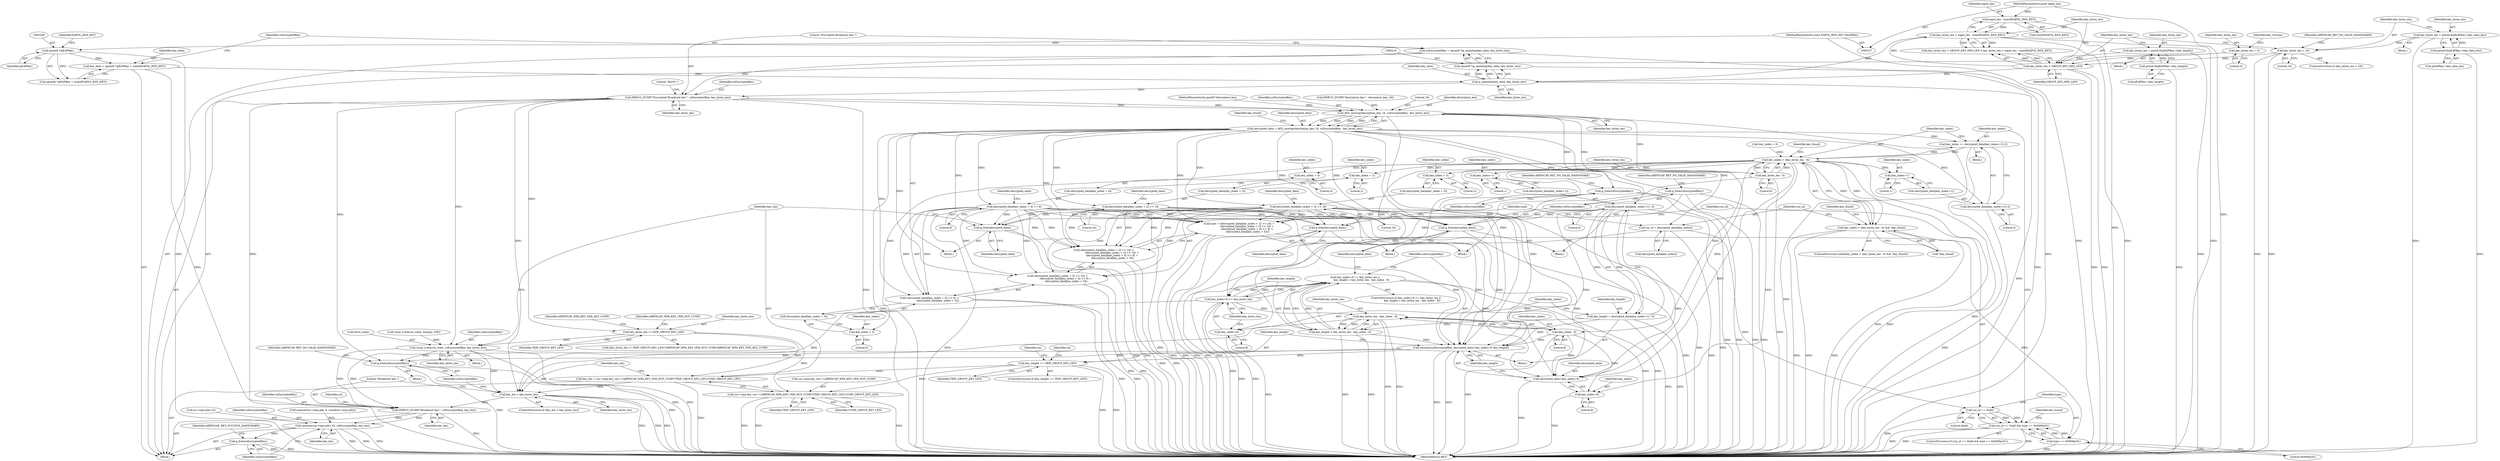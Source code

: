 digraph "0_wireshark_b6d838eebf4456192360654092e5587c5207f185@API" {
"1000213" [label="(Call,szEncryptedKey = (guint8 *)g_memdup(key_data, key_bytes_len))"];
"1000215" [label="(Call,(guint8 *)g_memdup(key_data, key_bytes_len))"];
"1000217" [label="(Call,g_memdup(key_data, key_bytes_len))"];
"1000205" [label="(Call,key_data = (guint8 *)pEAPKey + sizeof(EAPOL_RSN_KEY))"];
"1000208" [label="(Call,(guint8 *)pEAPKey)"];
"1000138" [label="(MethodParameterIn,const EAPOL_RSN_KEY *pEAPKey)"];
"1000193" [label="(Call,key_bytes_len < GROUP_KEY_MIN_LEN)"];
"1000185" [label="(Call,key_bytes_len < 16)"];
"1000178" [label="(Call,key_bytes_len = pntoh16(pEAPKey->key_data_len))"];
"1000180" [label="(Call,pntoh16(pEAPKey->key_data_len))"];
"1000166" [label="(Call,key_bytes_len = pntoh16(pEAPKey->key_length))"];
"1000168" [label="(Call,pntoh16(pEAPKey->key_length))"];
"1000147" [label="(Call,key_bytes_len = 0)"];
"1000196" [label="(Call,key_bytes_len > eapol_len - sizeof(EAPOL_RSN_KEY))"];
"1000198" [label="(Call,eapol_len - sizeof(EAPOL_RSN_KEY))"];
"1000141" [label="(MethodParameterIn,guint eapol_len)"];
"1000220" [label="(Call,DEBUG_DUMP(\"Encrypted Broadcast key:\", szEncryptedKey, key_bytes_len))"];
"1000266" [label="(Call,key_bytes_len >=TKIP_GROUP_KEY_LEN)"];
"1000298" [label="(Call,crypt_rc4(&rc4_state, szEncryptedKey, key_bytes_len))"];
"1000480" [label="(Call,key_len > key_bytes_len)"];
"1000488" [label="(Call,DEBUG_DUMP(\"Broadcast key:\", szEncryptedKey, key_len))"];
"1000516" [label="(Call,memcpy(sa->wpa.ptk+32, szEncryptedKey, key_len))"];
"1000526" [label="(Call,g_free(szEncryptedKey))"];
"1000484" [label="(Call,g_free(szEncryptedKey))"];
"1000467" [label="(Call,key_len = (sa->wpa.key_ver==AIRPDCAP_WPA_KEY_VER_NOT_CCMP)?TKIP_GROUP_KEY_LEN:CCMP_GROUP_KEY_LEN)"];
"1000469" [label="(Call,(sa->wpa.key_ver==AIRPDCAP_WPA_KEY_VER_NOT_CCMP)?TKIP_GROUP_KEY_LEN:CCMP_GROUP_KEY_LEN)"];
"1000315" [label="(Call,AES_unwrap(decryption_key, 16, szEncryptedKey,  key_bytes_len))"];
"1000313" [label="(Call,decrypted_data = AES_unwrap(decryption_key, 16, szEncryptedKey,  key_bytes_len))"];
"1000338" [label="(Call,rsn_id = decrypted_data[key_index])"];
"1000376" [label="(Call,rsn_id == 0xdd)"];
"1000375" [label="(Call,rsn_id == 0xdd && type == 0x000fac01)"];
"1000343" [label="(Call,type = ((decrypted_data[key_index + 2] << 24) +\n                    (decrypted_data[key_index + 3] << 16) +\n                    (decrypted_data[key_index + 4] << 8) +\n                     (decrypted_data[key_index + 5])))"];
"1000379" [label="(Call,type == 0x000fac01)"];
"1000346" [label="(Call,decrypted_data[key_index + 2] << 24)"];
"1000345" [label="(Call,(decrypted_data[key_index + 2] << 24) +\n                    (decrypted_data[key_index + 3] << 16) +\n                    (decrypted_data[key_index + 4] << 8) +\n                     (decrypted_data[key_index + 5]))"];
"1000424" [label="(Call,g_free(decrypted_data))"];
"1000430" [label="(Call,memcpy(szEncryptedKey, decrypted_data+key_index+8, key_length))"];
"1000447" [label="(Call,key_length == TKIP_GROUP_KEY_LEN)"];
"1000432" [label="(Call,decrypted_data+key_index+8)"];
"1000440" [label="(Call,g_free(decrypted_data))"];
"1000465" [label="(Call,g_free(decrypted_data))"];
"1000354" [label="(Call,decrypted_data[key_index + 3] << 16)"];
"1000353" [label="(Call,(decrypted_data[key_index + 3] << 16) +\n                    (decrypted_data[key_index + 4] << 8) +\n                     (decrypted_data[key_index + 5]))"];
"1000362" [label="(Call,decrypted_data[key_index + 4] << 8)"];
"1000361" [label="(Call,(decrypted_data[key_index + 4] << 8) +\n                     (decrypted_data[key_index + 5]))"];
"1000388" [label="(Call,key_index += decrypted_data[key_index+1]+2)"];
"1000328" [label="(Call,key_index < (key_bytes_len - 6))"];
"1000327" [label="(Call,key_index < (key_bytes_len - 6) && !key_found)"];
"1000349" [label="(Call,key_index + 2)"];
"1000357" [label="(Call,key_index + 3)"];
"1000365" [label="(Call,key_index + 4)"];
"1000371" [label="(Call,key_index + 5)"];
"1000393" [label="(Call,key_index+1)"];
"1000405" [label="(Call,key_index+1)"];
"1000411" [label="(Call,key_index+8 >= key_bytes_len)"];
"1000410" [label="(Call,key_index+8 >= key_bytes_len ||\n                key_length > key_bytes_len - key_index - 8)"];
"1000418" [label="(Call,key_bytes_len - key_index - 8)"];
"1000416" [label="(Call,key_length > key_bytes_len - key_index - 8)"];
"1000412" [label="(Call,key_index+8)"];
"1000420" [label="(Call,key_index - 8)"];
"1000434" [label="(Call,key_index+8)"];
"1000390" [label="(Call,decrypted_data[key_index+1]+2)"];
"1000402" [label="(Call,decrypted_data[key_index+1] - 6)"];
"1000400" [label="(Call,key_length = decrypted_data[key_index+1] - 6)"];
"1000330" [label="(Call,key_bytes_len - 6)"];
"1000426" [label="(Call,g_free(szEncryptedKey))"];
"1000442" [label="(Call,g_free(szEncryptedKey))"];
"1000345" [label="(Call,(decrypted_data[key_index + 2] << 24) +\n                    (decrypted_data[key_index + 3] << 16) +\n                    (decrypted_data[key_index + 4] << 8) +\n                     (decrypted_data[key_index + 5]))"];
"1000479" [label="(ControlStructure,if (key_len > key_bytes_len))"];
"1000195" [label="(Identifier,GROUP_KEY_MIN_LEN)"];
"1000431" [label="(Identifier,szEncryptedKey)"];
"1000414" [label="(Literal,8)"];
"1000340" [label="(Call,decrypted_data[key_index])"];
"1000443" [label="(Identifier,szEncryptedKey)"];
"1000225" [label="(Literal,\"KeyIV:\")"];
"1000430" [label="(Call,memcpy(szEncryptedKey, decrypted_data+key_index+8, key_length))"];
"1000435" [label="(Identifier,key_index)"];
"1000178" [label="(Call,key_bytes_len = pntoh16(pEAPKey->key_data_len))"];
"1000270" [label="(Identifier,AIRPDCAP_WPA_KEY_VER_AES_CCMP)"];
"1000489" [label="(Literal,\"Broadcast key:\")"];
"1000268" [label="(Identifier,TKIP_GROUP_KEY_LEN)"];
"1000180" [label="(Call,pntoh16(pEAPKey->key_data_len))"];
"1000196" [label="(Call,key_bytes_len > eapol_len - sizeof(EAPOL_RSN_KEY))"];
"1000314" [label="(Identifier,decrypted_data)"];
"1000351" [label="(Literal,2)"];
"1000219" [label="(Identifier,key_bytes_len)"];
"1000194" [label="(Identifier,key_bytes_len)"];
"1000334" [label="(Identifier,key_found)"];
"1000215" [label="(Call,(guint8 *)g_memdup(key_data, key_bytes_len))"];
"1000198" [label="(Call,eapol_len - sizeof(EAPOL_RSN_KEY))"];
"1000378" [label="(Literal,0xdd)"];
"1000469" [label="(Call,(sa->wpa.key_ver==AIRPDCAP_WPA_KEY_VER_NOT_CCMP)?TKIP_GROUP_KEY_LEN:CCMP_GROUP_KEY_LEN)"];
"1000423" [label="(Block,)"];
"1000407" [label="(Literal,1)"];
"1000482" [label="(Identifier,key_bytes_len)"];
"1000524" [label="(Identifier,szEncryptedKey)"];
"1000419" [label="(Identifier,key_bytes_len)"];
"1000417" [label="(Identifier,key_length)"];
"1000388" [label="(Call,key_index += decrypted_data[key_index+1]+2)"];
"1000436" [label="(Literal,8)"];
"1000212" [label="(Identifier,EAPOL_RSN_KEY)"];
"1000490" [label="(Identifier,szEncryptedKey)"];
"1000485" [label="(Identifier,szEncryptedKey)"];
"1000355" [label="(Call,decrypted_data[key_index + 3])"];
"1000181" [label="(Call,pEAPKey->key_data_len)"];
"1000403" [label="(Call,decrypted_data[key_index+1])"];
"1000321" [label="(Identifier,key_found)"];
"1000421" [label="(Identifier,key_index)"];
"1000384" [label="(Identifier,key_found)"];
"1000377" [label="(Identifier,rsn_id)"];
"1000154" [label="(Identifier,key_version)"];
"1000406" [label="(Identifier,key_index)"];
"1000361" [label="(Call,(decrypted_data[key_index + 4] << 8) +\n                     (decrypted_data[key_index + 5]))"];
"1000368" [label="(Literal,8)"];
"1000447" [label="(Call,key_length == TKIP_GROUP_KEY_LEN)"];
"1000427" [label="(Identifier,szEncryptedKey)"];
"1000387" [label="(Block,)"];
"1000316" [label="(Identifier,decryption_key)"];
"1000530" [label="(MethodReturn,RET)"];
"1000165" [label="(Block,)"];
"1000367" [label="(Literal,4)"];
"1000446" [label="(ControlStructure,if (key_length == TKIP_GROUP_KEY_LEN))"];
"1000331" [label="(Identifier,key_bytes_len)"];
"1000222" [label="(Identifier,szEncryptedKey)"];
"1000207" [label="(Call,(guint8 *)pEAPKey + sizeof(EAPOL_RSN_KEY))"];
"1000362" [label="(Call,decrypted_data[key_index + 4] << 8)"];
"1000193" [label="(Call,key_bytes_len < GROUP_KEY_MIN_LEN)"];
"1000449" [label="(Identifier,TKIP_GROUP_KEY_LEN)"];
"1000313" [label="(Call,decrypted_data = AES_unwrap(decryption_key, 16, szEncryptedKey,  key_bytes_len))"];
"1000467" [label="(Call,key_len = (sa->wpa.key_ver==AIRPDCAP_WPA_KEY_VER_NOT_CCMP)?TKIP_GROUP_KEY_LEN:CCMP_GROUP_KEY_LEN)"];
"1000527" [label="(Identifier,szEncryptedKey)"];
"1000360" [label="(Literal,16)"];
"1000147" [label="(Call,key_bytes_len = 0)"];
"1000148" [label="(Identifier,key_bytes_len)"];
"1000434" [label="(Call,key_index+8)"];
"1000439" [label="(Block,)"];
"1000442" [label="(Call,g_free(szEncryptedKey))"];
"1000516" [label="(Call,memcpy(sa->wpa.ptk+32, szEncryptedKey, key_len))"];
"1000372" [label="(Identifier,key_index)"];
"1000319" [label="(Identifier,key_bytes_len)"];
"1000326" [label="(ControlStructure,while(key_index < (key_bytes_len - 6) && !key_found))"];
"1000433" [label="(Identifier,decrypted_data)"];
"1000415" [label="(Identifier,key_bytes_len)"];
"1000177" [label="(Block,)"];
"1000359" [label="(Literal,3)"];
"1000168" [label="(Call,pntoh16(pEAPKey->key_length))"];
"1000401" [label="(Identifier,key_length)"];
"1000429" [label="(Identifier,AIRPDCAP_RET_NO_VALID_HANDSHAKE)"];
"1000375" [label="(Call,rsn_id == 0xdd && type == 0x000fac01)"];
"1000357" [label="(Call,key_index + 3)"];
"1000529" [label="(Identifier,AIRPDCAP_RET_SUCCESS_HANDSHAKE)"];
"1000220" [label="(Call,DEBUG_DUMP(\"Encrypted Broadcast key:\", szEncryptedKey, key_bytes_len))"];
"1000503" [label="(Call,memset(sa->wpa.ptk, 0, sizeof(sa->wpa.ptk)))"];
"1000356" [label="(Identifier,decrypted_data)"];
"1000269" [label="(Identifier,AIRPDCAP_WPA_KEY_VER_NOT_CCMP)"];
"1000526" [label="(Call,g_free(szEncryptedKey))"];
"1000149" [label="(Literal,0)"];
"1000315" [label="(Call,AES_unwrap(decryption_key, 16, szEncryptedKey,  key_bytes_len))"];
"1000370" [label="(Identifier,decrypted_data)"];
"1000139" [label="(MethodParameterIn,guint8 *decryption_key)"];
"1000267" [label="(Identifier,key_bytes_len)"];
"1000338" [label="(Call,rsn_id = decrypted_data[key_index])"];
"1000374" [label="(ControlStructure,if (rsn_id == 0xdd && type == 0x000fac01))"];
"1000408" [label="(Literal,6)"];
"1000441" [label="(Identifier,decrypted_data)"];
"1000480" [label="(Call,key_len > key_bytes_len)"];
"1000432" [label="(Call,decrypted_data+key_index+8)"];
"1000350" [label="(Identifier,key_index)"];
"1000488" [label="(Call,DEBUG_DUMP(\"Broadcast key:\", szEncryptedKey, key_len))"];
"1000484" [label="(Call,g_free(szEncryptedKey))"];
"1000328" [label="(Call,key_index < (key_bytes_len - 6))"];
"1000396" [label="(Literal,2)"];
"1000327" [label="(Call,key_index < (key_bytes_len - 6) && !key_found)"];
"1000192" [label="(Call,key_bytes_len < GROUP_KEY_MIN_LEN || key_bytes_len > eapol_len - sizeof(EAPOL_RSN_KEY))"];
"1000440" [label="(Call,g_free(decrypted_data))"];
"1000333" [label="(Call,!key_found)"];
"1000332" [label="(Literal,6)"];
"1000481" [label="(Identifier,key_len)"];
"1000206" [label="(Identifier,key_data)"];
"1000318" [label="(Identifier,szEncryptedKey)"];
"1000478" [label="(Identifier,CCMP_GROUP_KEY_LEN)"];
"1000230" [label="(Call,DEBUG_DUMP(\"decryption_key:\", decryption_key, 16))"];
"1000187" [label="(Literal,16)"];
"1000411" [label="(Call,key_index+8 >= key_bytes_len)"];
"1000343" [label="(Call,type = ((decrypted_data[key_index + 2] << 24) +\n                    (decrypted_data[key_index + 3] << 16) +\n                    (decrypted_data[key_index + 4] << 8) +\n                     (decrypted_data[key_index + 5])))"];
"1000418" [label="(Call,key_bytes_len - key_index - 8)"];
"1000363" [label="(Call,decrypted_data[key_index + 4])"];
"1000335" [label="(Block,)"];
"1000218" [label="(Identifier,key_data)"];
"1000358" [label="(Identifier,key_index)"];
"1000380" [label="(Identifier,type)"];
"1000221" [label="(Literal,\"Encrypted Broadcast key:\")"];
"1000494" [label="(Identifier,sa)"];
"1000365" [label="(Call,key_index + 4)"];
"1000266" [label="(Call,key_bytes_len >=TKIP_GROUP_KEY_LEN)"];
"1000371" [label="(Call,key_index + 5)"];
"1000483" [label="(Block,)"];
"1000308" [label="(Block,)"];
"1000420" [label="(Call,key_index - 8)"];
"1000376" [label="(Call,rsn_id == 0xdd)"];
"1000200" [label="(Call,sizeof(EAPOL_RSN_KEY))"];
"1000465" [label="(Call,g_free(decrypted_data))"];
"1000214" [label="(Identifier,szEncryptedKey)"];
"1000353" [label="(Call,(decrypted_data[key_index + 3] << 16) +\n                    (decrypted_data[key_index + 4] << 8) +\n                     (decrypted_data[key_index + 5]))"];
"1000197" [label="(Identifier,key_bytes_len)"];
"1000470" [label="(Call,sa->wpa.key_ver==AIRPDCAP_WPA_KEY_VER_NOT_CCMP)"];
"1000369" [label="(Call,decrypted_data[key_index + 5])"];
"1000184" [label="(ControlStructure,if (key_bytes_len < 16))"];
"1000468" [label="(Identifier,key_len)"];
"1000410" [label="(Call,key_index+8 >= key_bytes_len ||\n                key_length > key_bytes_len - key_index - 8)"];
"1000426" [label="(Call,g_free(szEncryptedKey))"];
"1000487" [label="(Identifier,AIRPDCAP_RET_NO_VALID_HANDSHAKE)"];
"1000405" [label="(Call,key_index+1)"];
"1000166" [label="(Call,key_bytes_len = pntoh16(pEAPKey->key_length))"];
"1000398" [label="(Identifier,key_found)"];
"1000339" [label="(Identifier,rsn_id)"];
"1000186" [label="(Identifier,key_bytes_len)"];
"1000293" [label="(Call,crypt_rc4(&rc4_state, dummy, 256))"];
"1000389" [label="(Identifier,key_index)"];
"1000409" [label="(ControlStructure,if (key_index+8 >= key_bytes_len ||\n                key_length > key_bytes_len - key_index - 8))"];
"1000190" [label="(Identifier,AIRPDCAP_RET_NO_VALID_HANDSHAKE)"];
"1000416" [label="(Call,key_length > key_bytes_len - key_index - 8)"];
"1000453" [label="(Identifier,sa)"];
"1000379" [label="(Call,type == 0x000fac01)"];
"1000138" [label="(MethodParameterIn,const EAPOL_RSN_KEY *pEAPKey)"];
"1000301" [label="(Identifier,szEncryptedKey)"];
"1000425" [label="(Identifier,decrypted_data)"];
"1000477" [label="(Identifier,TKIP_GROUP_KEY_LEN)"];
"1000223" [label="(Identifier,key_bytes_len)"];
"1000208" [label="(Call,(guint8 *)pEAPKey)"];
"1000346" [label="(Call,decrypted_data[key_index + 2] << 24)"];
"1000381" [label="(Literal,0x000fac01)"];
"1000349" [label="(Call,key_index + 2)"];
"1000413" [label="(Identifier,key_index)"];
"1000185" [label="(Call,key_bytes_len < 16)"];
"1000330" [label="(Call,key_bytes_len - 6)"];
"1000354" [label="(Call,decrypted_data[key_index + 3] << 16)"];
"1000179" [label="(Identifier,key_bytes_len)"];
"1000394" [label="(Identifier,key_index)"];
"1000517" [label="(Call,sa->wpa.ptk+32)"];
"1000393" [label="(Call,key_index+1)"];
"1000329" [label="(Identifier,key_index)"];
"1000317" [label="(Literal,16)"];
"1000255" [label="(Block,)"];
"1000352" [label="(Literal,24)"];
"1000373" [label="(Literal,5)"];
"1000525" [label="(Identifier,key_len)"];
"1000402" [label="(Call,decrypted_data[key_index+1] - 6)"];
"1000399" [label="(Block,)"];
"1000299" [label="(Call,&rc4_state)"];
"1000298" [label="(Call,crypt_rc4(&rc4_state, szEncryptedKey, key_bytes_len))"];
"1000265" [label="(Call,(key_bytes_len >=TKIP_GROUP_KEY_LEN)?AIRPDCAP_WPA_KEY_VER_NOT_CCMP:AIRPDCAP_WPA_KEY_VER_AES_CCMP)"];
"1000424" [label="(Call,g_free(decrypted_data))"];
"1000412" [label="(Call,key_index+8)"];
"1000169" [label="(Call,pEAPKey->key_length)"];
"1000395" [label="(Literal,1)"];
"1000437" [label="(Identifier,key_length)"];
"1000199" [label="(Identifier,eapol_len)"];
"1000491" [label="(Identifier,key_len)"];
"1000205" [label="(Call,key_data = (guint8 *)pEAPKey + sizeof(EAPOL_RSN_KEY))"];
"1000323" [label="(Call,key_index = 0)"];
"1000390" [label="(Call,decrypted_data[key_index+1]+2)"];
"1000466" [label="(Identifier,decrypted_data)"];
"1000391" [label="(Call,decrypted_data[key_index+1])"];
"1000448" [label="(Identifier,key_length)"];
"1000210" [label="(Identifier,pEAPKey)"];
"1000142" [label="(Block,)"];
"1000344" [label="(Identifier,type)"];
"1000217" [label="(Call,g_memdup(key_data, key_bytes_len))"];
"1000213" [label="(Call,szEncryptedKey = (guint8 *)g_memdup(key_data, key_bytes_len))"];
"1000445" [label="(Identifier,AIRPDCAP_RET_NO_VALID_HANDSHAKE)"];
"1000347" [label="(Call,decrypted_data[key_index + 2])"];
"1000141" [label="(MethodParameterIn,guint eapol_len)"];
"1000302" [label="(Identifier,key_bytes_len)"];
"1000366" [label="(Identifier,key_index)"];
"1000461" [label="(Identifier,sa)"];
"1000167" [label="(Identifier,key_bytes_len)"];
"1000400" [label="(Call,key_length = decrypted_data[key_index+1] - 6)"];
"1000364" [label="(Identifier,decrypted_data)"];
"1000422" [label="(Literal,8)"];
"1000213" -> "1000142"  [label="AST: "];
"1000213" -> "1000215"  [label="CFG: "];
"1000214" -> "1000213"  [label="AST: "];
"1000215" -> "1000213"  [label="AST: "];
"1000221" -> "1000213"  [label="CFG: "];
"1000213" -> "1000530"  [label="DDG: "];
"1000215" -> "1000213"  [label="DDG: "];
"1000213" -> "1000220"  [label="DDG: "];
"1000215" -> "1000217"  [label="CFG: "];
"1000216" -> "1000215"  [label="AST: "];
"1000217" -> "1000215"  [label="AST: "];
"1000215" -> "1000530"  [label="DDG: "];
"1000217" -> "1000215"  [label="DDG: "];
"1000217" -> "1000215"  [label="DDG: "];
"1000217" -> "1000219"  [label="CFG: "];
"1000218" -> "1000217"  [label="AST: "];
"1000219" -> "1000217"  [label="AST: "];
"1000217" -> "1000530"  [label="DDG: "];
"1000205" -> "1000217"  [label="DDG: "];
"1000193" -> "1000217"  [label="DDG: "];
"1000196" -> "1000217"  [label="DDG: "];
"1000217" -> "1000220"  [label="DDG: "];
"1000205" -> "1000142"  [label="AST: "];
"1000205" -> "1000207"  [label="CFG: "];
"1000206" -> "1000205"  [label="AST: "];
"1000207" -> "1000205"  [label="AST: "];
"1000214" -> "1000205"  [label="CFG: "];
"1000205" -> "1000530"  [label="DDG: "];
"1000208" -> "1000205"  [label="DDG: "];
"1000208" -> "1000207"  [label="AST: "];
"1000208" -> "1000210"  [label="CFG: "];
"1000209" -> "1000208"  [label="AST: "];
"1000210" -> "1000208"  [label="AST: "];
"1000212" -> "1000208"  [label="CFG: "];
"1000208" -> "1000530"  [label="DDG: "];
"1000208" -> "1000207"  [label="DDG: "];
"1000138" -> "1000208"  [label="DDG: "];
"1000138" -> "1000137"  [label="AST: "];
"1000138" -> "1000530"  [label="DDG: "];
"1000193" -> "1000192"  [label="AST: "];
"1000193" -> "1000195"  [label="CFG: "];
"1000194" -> "1000193"  [label="AST: "];
"1000195" -> "1000193"  [label="AST: "];
"1000197" -> "1000193"  [label="CFG: "];
"1000192" -> "1000193"  [label="CFG: "];
"1000193" -> "1000530"  [label="DDG: "];
"1000193" -> "1000530"  [label="DDG: "];
"1000193" -> "1000192"  [label="DDG: "];
"1000193" -> "1000192"  [label="DDG: "];
"1000185" -> "1000193"  [label="DDG: "];
"1000166" -> "1000193"  [label="DDG: "];
"1000147" -> "1000193"  [label="DDG: "];
"1000193" -> "1000196"  [label="DDG: "];
"1000185" -> "1000184"  [label="AST: "];
"1000185" -> "1000187"  [label="CFG: "];
"1000186" -> "1000185"  [label="AST: "];
"1000187" -> "1000185"  [label="AST: "];
"1000190" -> "1000185"  [label="CFG: "];
"1000194" -> "1000185"  [label="CFG: "];
"1000185" -> "1000530"  [label="DDG: "];
"1000185" -> "1000530"  [label="DDG: "];
"1000178" -> "1000185"  [label="DDG: "];
"1000178" -> "1000177"  [label="AST: "];
"1000178" -> "1000180"  [label="CFG: "];
"1000179" -> "1000178"  [label="AST: "];
"1000180" -> "1000178"  [label="AST: "];
"1000186" -> "1000178"  [label="CFG: "];
"1000178" -> "1000530"  [label="DDG: "];
"1000180" -> "1000178"  [label="DDG: "];
"1000180" -> "1000181"  [label="CFG: "];
"1000181" -> "1000180"  [label="AST: "];
"1000180" -> "1000530"  [label="DDG: "];
"1000166" -> "1000165"  [label="AST: "];
"1000166" -> "1000168"  [label="CFG: "];
"1000167" -> "1000166"  [label="AST: "];
"1000168" -> "1000166"  [label="AST: "];
"1000194" -> "1000166"  [label="CFG: "];
"1000166" -> "1000530"  [label="DDG: "];
"1000168" -> "1000166"  [label="DDG: "];
"1000168" -> "1000169"  [label="CFG: "];
"1000169" -> "1000168"  [label="AST: "];
"1000168" -> "1000530"  [label="DDG: "];
"1000147" -> "1000142"  [label="AST: "];
"1000147" -> "1000149"  [label="CFG: "];
"1000148" -> "1000147"  [label="AST: "];
"1000149" -> "1000147"  [label="AST: "];
"1000154" -> "1000147"  [label="CFG: "];
"1000196" -> "1000192"  [label="AST: "];
"1000196" -> "1000198"  [label="CFG: "];
"1000197" -> "1000196"  [label="AST: "];
"1000198" -> "1000196"  [label="AST: "];
"1000192" -> "1000196"  [label="CFG: "];
"1000196" -> "1000530"  [label="DDG: "];
"1000196" -> "1000530"  [label="DDG: "];
"1000196" -> "1000192"  [label="DDG: "];
"1000196" -> "1000192"  [label="DDG: "];
"1000198" -> "1000196"  [label="DDG: "];
"1000198" -> "1000200"  [label="CFG: "];
"1000199" -> "1000198"  [label="AST: "];
"1000200" -> "1000198"  [label="AST: "];
"1000198" -> "1000530"  [label="DDG: "];
"1000141" -> "1000198"  [label="DDG: "];
"1000141" -> "1000137"  [label="AST: "];
"1000141" -> "1000530"  [label="DDG: "];
"1000220" -> "1000142"  [label="AST: "];
"1000220" -> "1000223"  [label="CFG: "];
"1000221" -> "1000220"  [label="AST: "];
"1000222" -> "1000220"  [label="AST: "];
"1000223" -> "1000220"  [label="AST: "];
"1000225" -> "1000220"  [label="CFG: "];
"1000220" -> "1000530"  [label="DDG: "];
"1000220" -> "1000266"  [label="DDG: "];
"1000220" -> "1000298"  [label="DDG: "];
"1000220" -> "1000315"  [label="DDG: "];
"1000220" -> "1000315"  [label="DDG: "];
"1000220" -> "1000480"  [label="DDG: "];
"1000220" -> "1000484"  [label="DDG: "];
"1000220" -> "1000488"  [label="DDG: "];
"1000266" -> "1000265"  [label="AST: "];
"1000266" -> "1000268"  [label="CFG: "];
"1000267" -> "1000266"  [label="AST: "];
"1000268" -> "1000266"  [label="AST: "];
"1000269" -> "1000266"  [label="CFG: "];
"1000270" -> "1000266"  [label="CFG: "];
"1000266" -> "1000298"  [label="DDG: "];
"1000266" -> "1000467"  [label="DDG: "];
"1000266" -> "1000469"  [label="DDG: "];
"1000298" -> "1000255"  [label="AST: "];
"1000298" -> "1000302"  [label="CFG: "];
"1000299" -> "1000298"  [label="AST: "];
"1000301" -> "1000298"  [label="AST: "];
"1000302" -> "1000298"  [label="AST: "];
"1000468" -> "1000298"  [label="CFG: "];
"1000298" -> "1000530"  [label="DDG: "];
"1000298" -> "1000530"  [label="DDG: "];
"1000293" -> "1000298"  [label="DDG: "];
"1000298" -> "1000480"  [label="DDG: "];
"1000298" -> "1000484"  [label="DDG: "];
"1000298" -> "1000488"  [label="DDG: "];
"1000480" -> "1000479"  [label="AST: "];
"1000480" -> "1000482"  [label="CFG: "];
"1000481" -> "1000480"  [label="AST: "];
"1000482" -> "1000480"  [label="AST: "];
"1000485" -> "1000480"  [label="CFG: "];
"1000489" -> "1000480"  [label="CFG: "];
"1000480" -> "1000530"  [label="DDG: "];
"1000480" -> "1000530"  [label="DDG: "];
"1000480" -> "1000530"  [label="DDG: "];
"1000467" -> "1000480"  [label="DDG: "];
"1000411" -> "1000480"  [label="DDG: "];
"1000418" -> "1000480"  [label="DDG: "];
"1000480" -> "1000488"  [label="DDG: "];
"1000488" -> "1000142"  [label="AST: "];
"1000488" -> "1000491"  [label="CFG: "];
"1000489" -> "1000488"  [label="AST: "];
"1000490" -> "1000488"  [label="AST: "];
"1000491" -> "1000488"  [label="AST: "];
"1000494" -> "1000488"  [label="CFG: "];
"1000488" -> "1000530"  [label="DDG: "];
"1000430" -> "1000488"  [label="DDG: "];
"1000488" -> "1000516"  [label="DDG: "];
"1000488" -> "1000516"  [label="DDG: "];
"1000516" -> "1000142"  [label="AST: "];
"1000516" -> "1000525"  [label="CFG: "];
"1000517" -> "1000516"  [label="AST: "];
"1000524" -> "1000516"  [label="AST: "];
"1000525" -> "1000516"  [label="AST: "];
"1000527" -> "1000516"  [label="CFG: "];
"1000516" -> "1000530"  [label="DDG: "];
"1000516" -> "1000530"  [label="DDG: "];
"1000516" -> "1000530"  [label="DDG: "];
"1000503" -> "1000516"  [label="DDG: "];
"1000516" -> "1000526"  [label="DDG: "];
"1000526" -> "1000142"  [label="AST: "];
"1000526" -> "1000527"  [label="CFG: "];
"1000527" -> "1000526"  [label="AST: "];
"1000529" -> "1000526"  [label="CFG: "];
"1000526" -> "1000530"  [label="DDG: "];
"1000526" -> "1000530"  [label="DDG: "];
"1000484" -> "1000483"  [label="AST: "];
"1000484" -> "1000485"  [label="CFG: "];
"1000485" -> "1000484"  [label="AST: "];
"1000487" -> "1000484"  [label="CFG: "];
"1000484" -> "1000530"  [label="DDG: "];
"1000484" -> "1000530"  [label="DDG: "];
"1000430" -> "1000484"  [label="DDG: "];
"1000467" -> "1000142"  [label="AST: "];
"1000467" -> "1000469"  [label="CFG: "];
"1000468" -> "1000467"  [label="AST: "];
"1000469" -> "1000467"  [label="AST: "];
"1000481" -> "1000467"  [label="CFG: "];
"1000467" -> "1000530"  [label="DDG: "];
"1000447" -> "1000467"  [label="DDG: "];
"1000469" -> "1000477"  [label="CFG: "];
"1000469" -> "1000478"  [label="CFG: "];
"1000470" -> "1000469"  [label="AST: "];
"1000477" -> "1000469"  [label="AST: "];
"1000478" -> "1000469"  [label="AST: "];
"1000469" -> "1000530"  [label="DDG: "];
"1000469" -> "1000530"  [label="DDG: "];
"1000469" -> "1000530"  [label="DDG: "];
"1000447" -> "1000469"  [label="DDG: "];
"1000315" -> "1000313"  [label="AST: "];
"1000315" -> "1000319"  [label="CFG: "];
"1000316" -> "1000315"  [label="AST: "];
"1000317" -> "1000315"  [label="AST: "];
"1000318" -> "1000315"  [label="AST: "];
"1000319" -> "1000315"  [label="AST: "];
"1000313" -> "1000315"  [label="CFG: "];
"1000315" -> "1000530"  [label="DDG: "];
"1000315" -> "1000313"  [label="DDG: "];
"1000315" -> "1000313"  [label="DDG: "];
"1000315" -> "1000313"  [label="DDG: "];
"1000315" -> "1000313"  [label="DDG: "];
"1000230" -> "1000315"  [label="DDG: "];
"1000139" -> "1000315"  [label="DDG: "];
"1000315" -> "1000330"  [label="DDG: "];
"1000315" -> "1000426"  [label="DDG: "];
"1000315" -> "1000430"  [label="DDG: "];
"1000315" -> "1000442"  [label="DDG: "];
"1000313" -> "1000308"  [label="AST: "];
"1000314" -> "1000313"  [label="AST: "];
"1000321" -> "1000313"  [label="CFG: "];
"1000313" -> "1000530"  [label="DDG: "];
"1000313" -> "1000338"  [label="DDG: "];
"1000313" -> "1000343"  [label="DDG: "];
"1000313" -> "1000346"  [label="DDG: "];
"1000313" -> "1000345"  [label="DDG: "];
"1000313" -> "1000354"  [label="DDG: "];
"1000313" -> "1000353"  [label="DDG: "];
"1000313" -> "1000362"  [label="DDG: "];
"1000313" -> "1000361"  [label="DDG: "];
"1000313" -> "1000388"  [label="DDG: "];
"1000313" -> "1000390"  [label="DDG: "];
"1000313" -> "1000402"  [label="DDG: "];
"1000313" -> "1000424"  [label="DDG: "];
"1000313" -> "1000430"  [label="DDG: "];
"1000313" -> "1000432"  [label="DDG: "];
"1000313" -> "1000440"  [label="DDG: "];
"1000313" -> "1000465"  [label="DDG: "];
"1000338" -> "1000335"  [label="AST: "];
"1000338" -> "1000340"  [label="CFG: "];
"1000339" -> "1000338"  [label="AST: "];
"1000340" -> "1000338"  [label="AST: "];
"1000344" -> "1000338"  [label="CFG: "];
"1000338" -> "1000530"  [label="DDG: "];
"1000338" -> "1000376"  [label="DDG: "];
"1000376" -> "1000375"  [label="AST: "];
"1000376" -> "1000378"  [label="CFG: "];
"1000377" -> "1000376"  [label="AST: "];
"1000378" -> "1000376"  [label="AST: "];
"1000380" -> "1000376"  [label="CFG: "];
"1000375" -> "1000376"  [label="CFG: "];
"1000376" -> "1000530"  [label="DDG: "];
"1000376" -> "1000375"  [label="DDG: "];
"1000376" -> "1000375"  [label="DDG: "];
"1000375" -> "1000374"  [label="AST: "];
"1000375" -> "1000379"  [label="CFG: "];
"1000379" -> "1000375"  [label="AST: "];
"1000384" -> "1000375"  [label="CFG: "];
"1000389" -> "1000375"  [label="CFG: "];
"1000375" -> "1000530"  [label="DDG: "];
"1000375" -> "1000530"  [label="DDG: "];
"1000375" -> "1000530"  [label="DDG: "];
"1000379" -> "1000375"  [label="DDG: "];
"1000379" -> "1000375"  [label="DDG: "];
"1000343" -> "1000335"  [label="AST: "];
"1000343" -> "1000345"  [label="CFG: "];
"1000344" -> "1000343"  [label="AST: "];
"1000345" -> "1000343"  [label="AST: "];
"1000377" -> "1000343"  [label="CFG: "];
"1000343" -> "1000530"  [label="DDG: "];
"1000343" -> "1000530"  [label="DDG: "];
"1000346" -> "1000343"  [label="DDG: "];
"1000346" -> "1000343"  [label="DDG: "];
"1000354" -> "1000343"  [label="DDG: "];
"1000354" -> "1000343"  [label="DDG: "];
"1000362" -> "1000343"  [label="DDG: "];
"1000362" -> "1000343"  [label="DDG: "];
"1000343" -> "1000379"  [label="DDG: "];
"1000379" -> "1000381"  [label="CFG: "];
"1000380" -> "1000379"  [label="AST: "];
"1000381" -> "1000379"  [label="AST: "];
"1000379" -> "1000530"  [label="DDG: "];
"1000346" -> "1000345"  [label="AST: "];
"1000346" -> "1000352"  [label="CFG: "];
"1000347" -> "1000346"  [label="AST: "];
"1000352" -> "1000346"  [label="AST: "];
"1000356" -> "1000346"  [label="CFG: "];
"1000346" -> "1000530"  [label="DDG: "];
"1000346" -> "1000345"  [label="DDG: "];
"1000346" -> "1000345"  [label="DDG: "];
"1000346" -> "1000424"  [label="DDG: "];
"1000346" -> "1000430"  [label="DDG: "];
"1000346" -> "1000432"  [label="DDG: "];
"1000346" -> "1000440"  [label="DDG: "];
"1000346" -> "1000465"  [label="DDG: "];
"1000345" -> "1000353"  [label="CFG: "];
"1000353" -> "1000345"  [label="AST: "];
"1000345" -> "1000530"  [label="DDG: "];
"1000345" -> "1000530"  [label="DDG: "];
"1000354" -> "1000345"  [label="DDG: "];
"1000354" -> "1000345"  [label="DDG: "];
"1000362" -> "1000345"  [label="DDG: "];
"1000362" -> "1000345"  [label="DDG: "];
"1000424" -> "1000423"  [label="AST: "];
"1000424" -> "1000425"  [label="CFG: "];
"1000425" -> "1000424"  [label="AST: "];
"1000427" -> "1000424"  [label="CFG: "];
"1000424" -> "1000530"  [label="DDG: "];
"1000424" -> "1000530"  [label="DDG: "];
"1000402" -> "1000424"  [label="DDG: "];
"1000354" -> "1000424"  [label="DDG: "];
"1000362" -> "1000424"  [label="DDG: "];
"1000430" -> "1000399"  [label="AST: "];
"1000430" -> "1000437"  [label="CFG: "];
"1000431" -> "1000430"  [label="AST: "];
"1000432" -> "1000430"  [label="AST: "];
"1000437" -> "1000430"  [label="AST: "];
"1000448" -> "1000430"  [label="CFG: "];
"1000430" -> "1000530"  [label="DDG: "];
"1000430" -> "1000530"  [label="DDG: "];
"1000402" -> "1000430"  [label="DDG: "];
"1000354" -> "1000430"  [label="DDG: "];
"1000362" -> "1000430"  [label="DDG: "];
"1000420" -> "1000430"  [label="DDG: "];
"1000328" -> "1000430"  [label="DDG: "];
"1000400" -> "1000430"  [label="DDG: "];
"1000416" -> "1000430"  [label="DDG: "];
"1000430" -> "1000447"  [label="DDG: "];
"1000447" -> "1000446"  [label="AST: "];
"1000447" -> "1000449"  [label="CFG: "];
"1000448" -> "1000447"  [label="AST: "];
"1000449" -> "1000447"  [label="AST: "];
"1000453" -> "1000447"  [label="CFG: "];
"1000461" -> "1000447"  [label="CFG: "];
"1000447" -> "1000530"  [label="DDG: "];
"1000447" -> "1000530"  [label="DDG: "];
"1000432" -> "1000434"  [label="CFG: "];
"1000433" -> "1000432"  [label="AST: "];
"1000434" -> "1000432"  [label="AST: "];
"1000437" -> "1000432"  [label="CFG: "];
"1000432" -> "1000530"  [label="DDG: "];
"1000402" -> "1000432"  [label="DDG: "];
"1000354" -> "1000432"  [label="DDG: "];
"1000362" -> "1000432"  [label="DDG: "];
"1000420" -> "1000432"  [label="DDG: "];
"1000328" -> "1000432"  [label="DDG: "];
"1000440" -> "1000439"  [label="AST: "];
"1000440" -> "1000441"  [label="CFG: "];
"1000441" -> "1000440"  [label="AST: "];
"1000443" -> "1000440"  [label="CFG: "];
"1000440" -> "1000530"  [label="DDG: "];
"1000440" -> "1000530"  [label="DDG: "];
"1000354" -> "1000440"  [label="DDG: "];
"1000362" -> "1000440"  [label="DDG: "];
"1000465" -> "1000308"  [label="AST: "];
"1000465" -> "1000466"  [label="CFG: "];
"1000466" -> "1000465"  [label="AST: "];
"1000468" -> "1000465"  [label="CFG: "];
"1000465" -> "1000530"  [label="DDG: "];
"1000465" -> "1000530"  [label="DDG: "];
"1000402" -> "1000465"  [label="DDG: "];
"1000354" -> "1000465"  [label="DDG: "];
"1000362" -> "1000465"  [label="DDG: "];
"1000354" -> "1000353"  [label="AST: "];
"1000354" -> "1000360"  [label="CFG: "];
"1000355" -> "1000354"  [label="AST: "];
"1000360" -> "1000354"  [label="AST: "];
"1000364" -> "1000354"  [label="CFG: "];
"1000354" -> "1000530"  [label="DDG: "];
"1000354" -> "1000353"  [label="DDG: "];
"1000354" -> "1000353"  [label="DDG: "];
"1000353" -> "1000361"  [label="CFG: "];
"1000361" -> "1000353"  [label="AST: "];
"1000353" -> "1000530"  [label="DDG: "];
"1000353" -> "1000530"  [label="DDG: "];
"1000362" -> "1000353"  [label="DDG: "];
"1000362" -> "1000353"  [label="DDG: "];
"1000362" -> "1000361"  [label="AST: "];
"1000362" -> "1000368"  [label="CFG: "];
"1000363" -> "1000362"  [label="AST: "];
"1000368" -> "1000362"  [label="AST: "];
"1000370" -> "1000362"  [label="CFG: "];
"1000362" -> "1000530"  [label="DDG: "];
"1000362" -> "1000361"  [label="DDG: "];
"1000362" -> "1000361"  [label="DDG: "];
"1000361" -> "1000369"  [label="CFG: "];
"1000369" -> "1000361"  [label="AST: "];
"1000361" -> "1000530"  [label="DDG: "];
"1000361" -> "1000530"  [label="DDG: "];
"1000388" -> "1000387"  [label="AST: "];
"1000388" -> "1000390"  [label="CFG: "];
"1000389" -> "1000388"  [label="AST: "];
"1000390" -> "1000388"  [label="AST: "];
"1000329" -> "1000388"  [label="CFG: "];
"1000388" -> "1000530"  [label="DDG: "];
"1000388" -> "1000328"  [label="DDG: "];
"1000328" -> "1000388"  [label="DDG: "];
"1000328" -> "1000327"  [label="AST: "];
"1000328" -> "1000330"  [label="CFG: "];
"1000329" -> "1000328"  [label="AST: "];
"1000330" -> "1000328"  [label="AST: "];
"1000334" -> "1000328"  [label="CFG: "];
"1000327" -> "1000328"  [label="CFG: "];
"1000328" -> "1000530"  [label="DDG: "];
"1000328" -> "1000530"  [label="DDG: "];
"1000328" -> "1000327"  [label="DDG: "];
"1000328" -> "1000327"  [label="DDG: "];
"1000323" -> "1000328"  [label="DDG: "];
"1000330" -> "1000328"  [label="DDG: "];
"1000330" -> "1000328"  [label="DDG: "];
"1000328" -> "1000349"  [label="DDG: "];
"1000328" -> "1000357"  [label="DDG: "];
"1000328" -> "1000365"  [label="DDG: "];
"1000328" -> "1000371"  [label="DDG: "];
"1000328" -> "1000393"  [label="DDG: "];
"1000328" -> "1000405"  [label="DDG: "];
"1000328" -> "1000411"  [label="DDG: "];
"1000328" -> "1000412"  [label="DDG: "];
"1000328" -> "1000420"  [label="DDG: "];
"1000328" -> "1000434"  [label="DDG: "];
"1000327" -> "1000326"  [label="AST: "];
"1000327" -> "1000333"  [label="CFG: "];
"1000333" -> "1000327"  [label="AST: "];
"1000339" -> "1000327"  [label="CFG: "];
"1000398" -> "1000327"  [label="CFG: "];
"1000327" -> "1000530"  [label="DDG: "];
"1000327" -> "1000530"  [label="DDG: "];
"1000327" -> "1000530"  [label="DDG: "];
"1000333" -> "1000327"  [label="DDG: "];
"1000349" -> "1000347"  [label="AST: "];
"1000349" -> "1000351"  [label="CFG: "];
"1000350" -> "1000349"  [label="AST: "];
"1000351" -> "1000349"  [label="AST: "];
"1000347" -> "1000349"  [label="CFG: "];
"1000357" -> "1000355"  [label="AST: "];
"1000357" -> "1000359"  [label="CFG: "];
"1000358" -> "1000357"  [label="AST: "];
"1000359" -> "1000357"  [label="AST: "];
"1000355" -> "1000357"  [label="CFG: "];
"1000365" -> "1000363"  [label="AST: "];
"1000365" -> "1000367"  [label="CFG: "];
"1000366" -> "1000365"  [label="AST: "];
"1000367" -> "1000365"  [label="AST: "];
"1000363" -> "1000365"  [label="CFG: "];
"1000371" -> "1000369"  [label="AST: "];
"1000371" -> "1000373"  [label="CFG: "];
"1000372" -> "1000371"  [label="AST: "];
"1000373" -> "1000371"  [label="AST: "];
"1000369" -> "1000371"  [label="CFG: "];
"1000393" -> "1000391"  [label="AST: "];
"1000393" -> "1000395"  [label="CFG: "];
"1000394" -> "1000393"  [label="AST: "];
"1000395" -> "1000393"  [label="AST: "];
"1000391" -> "1000393"  [label="CFG: "];
"1000405" -> "1000403"  [label="AST: "];
"1000405" -> "1000407"  [label="CFG: "];
"1000406" -> "1000405"  [label="AST: "];
"1000407" -> "1000405"  [label="AST: "];
"1000403" -> "1000405"  [label="CFG: "];
"1000411" -> "1000410"  [label="AST: "];
"1000411" -> "1000415"  [label="CFG: "];
"1000412" -> "1000411"  [label="AST: "];
"1000415" -> "1000411"  [label="AST: "];
"1000417" -> "1000411"  [label="CFG: "];
"1000410" -> "1000411"  [label="CFG: "];
"1000411" -> "1000530"  [label="DDG: "];
"1000411" -> "1000530"  [label="DDG: "];
"1000411" -> "1000410"  [label="DDG: "];
"1000411" -> "1000410"  [label="DDG: "];
"1000330" -> "1000411"  [label="DDG: "];
"1000411" -> "1000418"  [label="DDG: "];
"1000410" -> "1000409"  [label="AST: "];
"1000410" -> "1000416"  [label="CFG: "];
"1000416" -> "1000410"  [label="AST: "];
"1000425" -> "1000410"  [label="CFG: "];
"1000431" -> "1000410"  [label="CFG: "];
"1000410" -> "1000530"  [label="DDG: "];
"1000410" -> "1000530"  [label="DDG: "];
"1000410" -> "1000530"  [label="DDG: "];
"1000416" -> "1000410"  [label="DDG: "];
"1000416" -> "1000410"  [label="DDG: "];
"1000418" -> "1000416"  [label="AST: "];
"1000418" -> "1000420"  [label="CFG: "];
"1000419" -> "1000418"  [label="AST: "];
"1000420" -> "1000418"  [label="AST: "];
"1000416" -> "1000418"  [label="CFG: "];
"1000418" -> "1000530"  [label="DDG: "];
"1000418" -> "1000530"  [label="DDG: "];
"1000418" -> "1000416"  [label="DDG: "];
"1000418" -> "1000416"  [label="DDG: "];
"1000420" -> "1000418"  [label="DDG: "];
"1000420" -> "1000418"  [label="DDG: "];
"1000417" -> "1000416"  [label="AST: "];
"1000416" -> "1000530"  [label="DDG: "];
"1000416" -> "1000530"  [label="DDG: "];
"1000400" -> "1000416"  [label="DDG: "];
"1000412" -> "1000414"  [label="CFG: "];
"1000413" -> "1000412"  [label="AST: "];
"1000414" -> "1000412"  [label="AST: "];
"1000415" -> "1000412"  [label="CFG: "];
"1000412" -> "1000530"  [label="DDG: "];
"1000420" -> "1000422"  [label="CFG: "];
"1000421" -> "1000420"  [label="AST: "];
"1000422" -> "1000420"  [label="AST: "];
"1000420" -> "1000530"  [label="DDG: "];
"1000420" -> "1000434"  [label="DDG: "];
"1000434" -> "1000436"  [label="CFG: "];
"1000435" -> "1000434"  [label="AST: "];
"1000436" -> "1000434"  [label="AST: "];
"1000434" -> "1000530"  [label="DDG: "];
"1000390" -> "1000396"  [label="CFG: "];
"1000391" -> "1000390"  [label="AST: "];
"1000396" -> "1000390"  [label="AST: "];
"1000390" -> "1000530"  [label="DDG: "];
"1000402" -> "1000400"  [label="AST: "];
"1000402" -> "1000408"  [label="CFG: "];
"1000403" -> "1000402"  [label="AST: "];
"1000408" -> "1000402"  [label="AST: "];
"1000400" -> "1000402"  [label="CFG: "];
"1000402" -> "1000530"  [label="DDG: "];
"1000402" -> "1000400"  [label="DDG: "];
"1000402" -> "1000400"  [label="DDG: "];
"1000400" -> "1000399"  [label="AST: "];
"1000401" -> "1000400"  [label="AST: "];
"1000413" -> "1000400"  [label="CFG: "];
"1000400" -> "1000530"  [label="DDG: "];
"1000400" -> "1000530"  [label="DDG: "];
"1000330" -> "1000332"  [label="CFG: "];
"1000331" -> "1000330"  [label="AST: "];
"1000332" -> "1000330"  [label="AST: "];
"1000330" -> "1000530"  [label="DDG: "];
"1000426" -> "1000423"  [label="AST: "];
"1000426" -> "1000427"  [label="CFG: "];
"1000427" -> "1000426"  [label="AST: "];
"1000429" -> "1000426"  [label="CFG: "];
"1000426" -> "1000530"  [label="DDG: "];
"1000426" -> "1000530"  [label="DDG: "];
"1000442" -> "1000439"  [label="AST: "];
"1000442" -> "1000443"  [label="CFG: "];
"1000443" -> "1000442"  [label="AST: "];
"1000445" -> "1000442"  [label="CFG: "];
"1000442" -> "1000530"  [label="DDG: "];
"1000442" -> "1000530"  [label="DDG: "];
}
